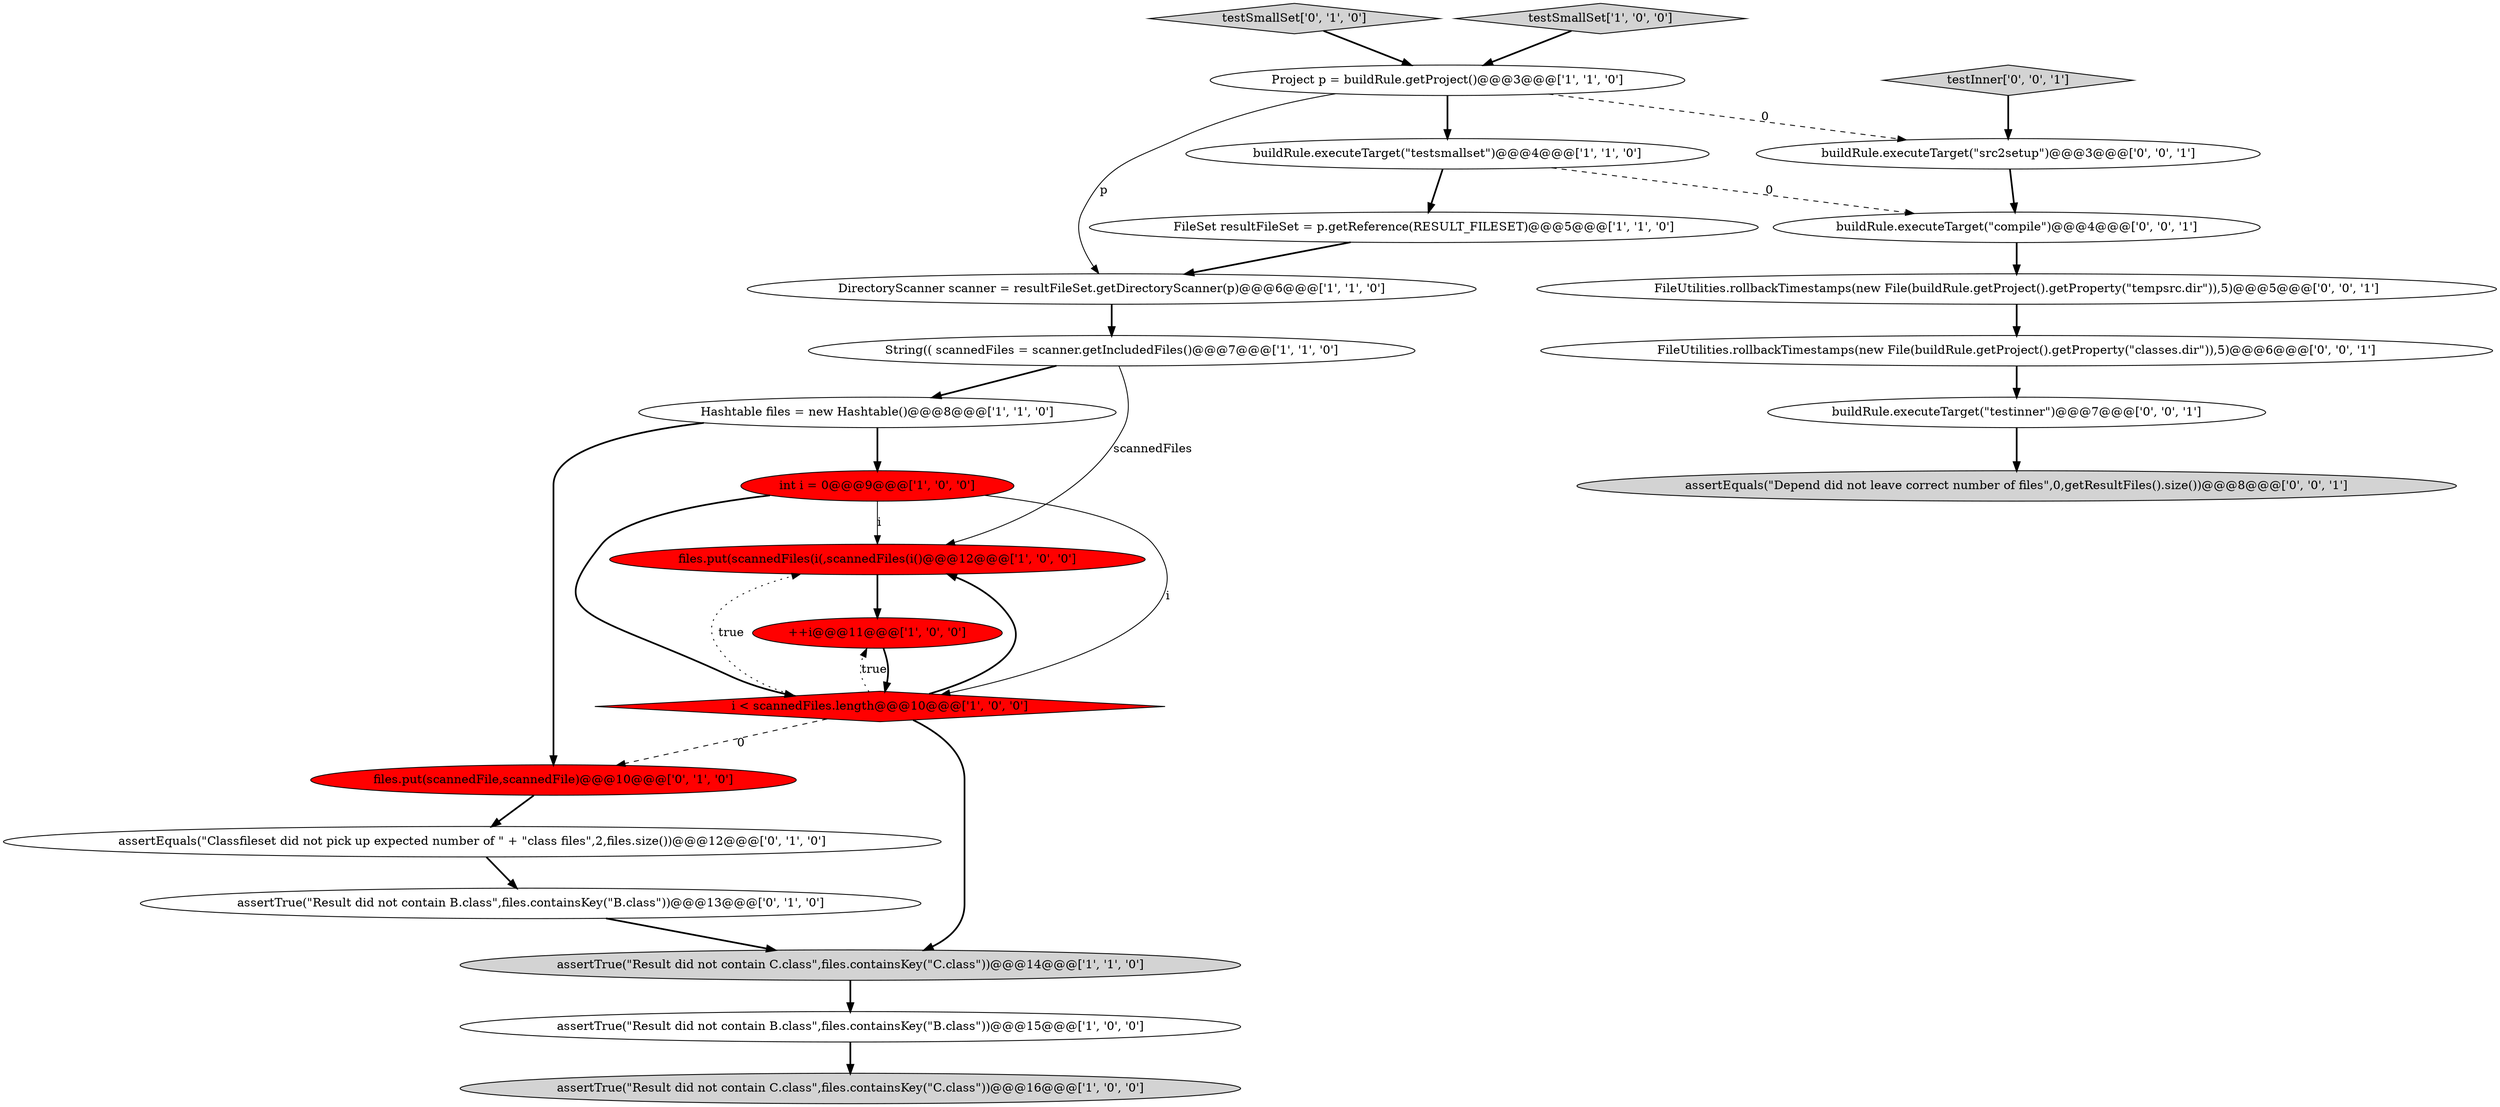 digraph {
9 [style = filled, label = "DirectoryScanner scanner = resultFileSet.getDirectoryScanner(p)@@@6@@@['1', '1', '0']", fillcolor = white, shape = ellipse image = "AAA0AAABBB1BBB"];
13 [style = filled, label = "buildRule.executeTarget(\"testsmallset\")@@@4@@@['1', '1', '0']", fillcolor = white, shape = ellipse image = "AAA0AAABBB1BBB"];
5 [style = filled, label = "files.put(scannedFiles(i(,scannedFiles(i()@@@12@@@['1', '0', '0']", fillcolor = red, shape = ellipse image = "AAA1AAABBB1BBB"];
2 [style = filled, label = "FileSet resultFileSet = p.getReference(RESULT_FILESET)@@@5@@@['1', '1', '0']", fillcolor = white, shape = ellipse image = "AAA0AAABBB1BBB"];
11 [style = filled, label = "String(( scannedFiles = scanner.getIncludedFiles()@@@7@@@['1', '1', '0']", fillcolor = white, shape = ellipse image = "AAA0AAABBB1BBB"];
3 [style = filled, label = "Hashtable files = new Hashtable()@@@8@@@['1', '1', '0']", fillcolor = white, shape = ellipse image = "AAA0AAABBB1BBB"];
12 [style = filled, label = "i < scannedFiles.length@@@10@@@['1', '0', '0']", fillcolor = red, shape = diamond image = "AAA1AAABBB1BBB"];
23 [style = filled, label = "buildRule.executeTarget(\"compile\")@@@4@@@['0', '0', '1']", fillcolor = white, shape = ellipse image = "AAA0AAABBB3BBB"];
14 [style = filled, label = "files.put(scannedFile,scannedFile)@@@10@@@['0', '1', '0']", fillcolor = red, shape = ellipse image = "AAA1AAABBB2BBB"];
21 [style = filled, label = "assertEquals(\"Depend did not leave correct number of files\",0,getResultFiles().size())@@@8@@@['0', '0', '1']", fillcolor = lightgray, shape = ellipse image = "AAA0AAABBB3BBB"];
8 [style = filled, label = "++i@@@11@@@['1', '0', '0']", fillcolor = red, shape = ellipse image = "AAA1AAABBB1BBB"];
18 [style = filled, label = "testInner['0', '0', '1']", fillcolor = lightgray, shape = diamond image = "AAA0AAABBB3BBB"];
24 [style = filled, label = "buildRule.executeTarget(\"src2setup\")@@@3@@@['0', '0', '1']", fillcolor = white, shape = ellipse image = "AAA0AAABBB3BBB"];
22 [style = filled, label = "FileUtilities.rollbackTimestamps(new File(buildRule.getProject().getProperty(\"tempsrc.dir\")),5)@@@5@@@['0', '0', '1']", fillcolor = white, shape = ellipse image = "AAA0AAABBB3BBB"];
17 [style = filled, label = "testSmallSet['0', '1', '0']", fillcolor = lightgray, shape = diamond image = "AAA0AAABBB2BBB"];
1 [style = filled, label = "assertTrue(\"Result did not contain C.class\",files.containsKey(\"C.class\"))@@@16@@@['1', '0', '0']", fillcolor = lightgray, shape = ellipse image = "AAA0AAABBB1BBB"];
6 [style = filled, label = "Project p = buildRule.getProject()@@@3@@@['1', '1', '0']", fillcolor = white, shape = ellipse image = "AAA0AAABBB1BBB"];
15 [style = filled, label = "assertEquals(\"Classfileset did not pick up expected number of \" + \"class files\",2,files.size())@@@12@@@['0', '1', '0']", fillcolor = white, shape = ellipse image = "AAA0AAABBB2BBB"];
7 [style = filled, label = "assertTrue(\"Result did not contain B.class\",files.containsKey(\"B.class\"))@@@15@@@['1', '0', '0']", fillcolor = white, shape = ellipse image = "AAA0AAABBB1BBB"];
20 [style = filled, label = "FileUtilities.rollbackTimestamps(new File(buildRule.getProject().getProperty(\"classes.dir\")),5)@@@6@@@['0', '0', '1']", fillcolor = white, shape = ellipse image = "AAA0AAABBB3BBB"];
19 [style = filled, label = "buildRule.executeTarget(\"testinner\")@@@7@@@['0', '0', '1']", fillcolor = white, shape = ellipse image = "AAA0AAABBB3BBB"];
10 [style = filled, label = "testSmallSet['1', '0', '0']", fillcolor = lightgray, shape = diamond image = "AAA0AAABBB1BBB"];
4 [style = filled, label = "int i = 0@@@9@@@['1', '0', '0']", fillcolor = red, shape = ellipse image = "AAA1AAABBB1BBB"];
0 [style = filled, label = "assertTrue(\"Result did not contain C.class\",files.containsKey(\"C.class\"))@@@14@@@['1', '1', '0']", fillcolor = lightgray, shape = ellipse image = "AAA0AAABBB1BBB"];
16 [style = filled, label = "assertTrue(\"Result did not contain B.class\",files.containsKey(\"B.class\"))@@@13@@@['0', '1', '0']", fillcolor = white, shape = ellipse image = "AAA0AAABBB2BBB"];
4->12 [style = solid, label="i"];
5->8 [style = bold, label=""];
16->0 [style = bold, label=""];
18->24 [style = bold, label=""];
7->1 [style = bold, label=""];
9->11 [style = bold, label=""];
12->5 [style = bold, label=""];
17->6 [style = bold, label=""];
12->8 [style = dotted, label="true"];
6->9 [style = solid, label="p"];
3->14 [style = bold, label=""];
2->9 [style = bold, label=""];
4->5 [style = solid, label="i"];
15->16 [style = bold, label=""];
12->0 [style = bold, label=""];
3->4 [style = bold, label=""];
10->6 [style = bold, label=""];
13->23 [style = dashed, label="0"];
11->5 [style = solid, label="scannedFiles"];
0->7 [style = bold, label=""];
23->22 [style = bold, label=""];
12->14 [style = dashed, label="0"];
22->20 [style = bold, label=""];
11->3 [style = bold, label=""];
12->5 [style = dotted, label="true"];
6->24 [style = dashed, label="0"];
6->13 [style = bold, label=""];
4->12 [style = bold, label=""];
14->15 [style = bold, label=""];
20->19 [style = bold, label=""];
8->12 [style = bold, label=""];
13->2 [style = bold, label=""];
24->23 [style = bold, label=""];
19->21 [style = bold, label=""];
}

